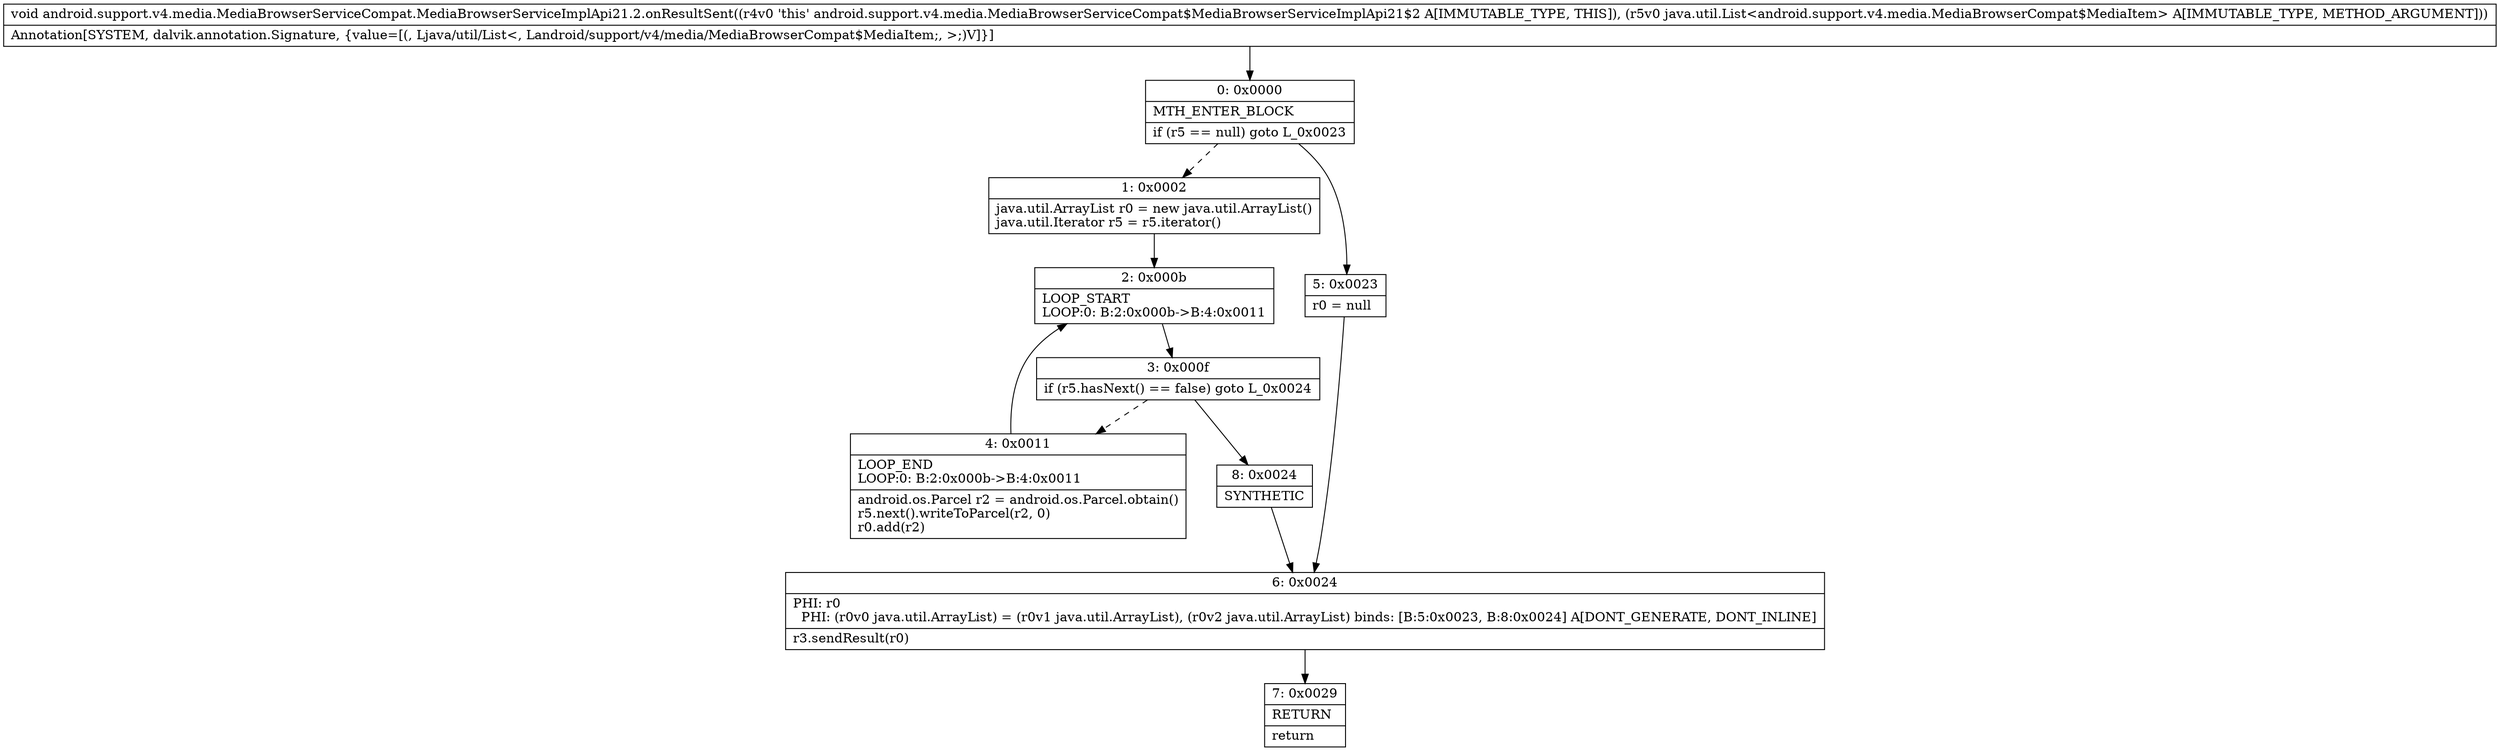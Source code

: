 digraph "CFG forandroid.support.v4.media.MediaBrowserServiceCompat.MediaBrowserServiceImplApi21.2.onResultSent(Ljava\/util\/List;)V" {
Node_0 [shape=record,label="{0\:\ 0x0000|MTH_ENTER_BLOCK\l|if (r5 == null) goto L_0x0023\l}"];
Node_1 [shape=record,label="{1\:\ 0x0002|java.util.ArrayList r0 = new java.util.ArrayList()\ljava.util.Iterator r5 = r5.iterator()\l}"];
Node_2 [shape=record,label="{2\:\ 0x000b|LOOP_START\lLOOP:0: B:2:0x000b\-\>B:4:0x0011\l}"];
Node_3 [shape=record,label="{3\:\ 0x000f|if (r5.hasNext() == false) goto L_0x0024\l}"];
Node_4 [shape=record,label="{4\:\ 0x0011|LOOP_END\lLOOP:0: B:2:0x000b\-\>B:4:0x0011\l|android.os.Parcel r2 = android.os.Parcel.obtain()\lr5.next().writeToParcel(r2, 0)\lr0.add(r2)\l}"];
Node_5 [shape=record,label="{5\:\ 0x0023|r0 = null\l}"];
Node_6 [shape=record,label="{6\:\ 0x0024|PHI: r0 \l  PHI: (r0v0 java.util.ArrayList) = (r0v1 java.util.ArrayList), (r0v2 java.util.ArrayList) binds: [B:5:0x0023, B:8:0x0024] A[DONT_GENERATE, DONT_INLINE]\l|r3.sendResult(r0)\l}"];
Node_7 [shape=record,label="{7\:\ 0x0029|RETURN\l|return\l}"];
Node_8 [shape=record,label="{8\:\ 0x0024|SYNTHETIC\l}"];
MethodNode[shape=record,label="{void android.support.v4.media.MediaBrowserServiceCompat.MediaBrowserServiceImplApi21.2.onResultSent((r4v0 'this' android.support.v4.media.MediaBrowserServiceCompat$MediaBrowserServiceImplApi21$2 A[IMMUTABLE_TYPE, THIS]), (r5v0 java.util.List\<android.support.v4.media.MediaBrowserCompat$MediaItem\> A[IMMUTABLE_TYPE, METHOD_ARGUMENT]))  | Annotation[SYSTEM, dalvik.annotation.Signature, \{value=[(, Ljava\/util\/List\<, Landroid\/support\/v4\/media\/MediaBrowserCompat$MediaItem;, \>;)V]\}]\l}"];
MethodNode -> Node_0;
Node_0 -> Node_1[style=dashed];
Node_0 -> Node_5;
Node_1 -> Node_2;
Node_2 -> Node_3;
Node_3 -> Node_4[style=dashed];
Node_3 -> Node_8;
Node_4 -> Node_2;
Node_5 -> Node_6;
Node_6 -> Node_7;
Node_8 -> Node_6;
}

